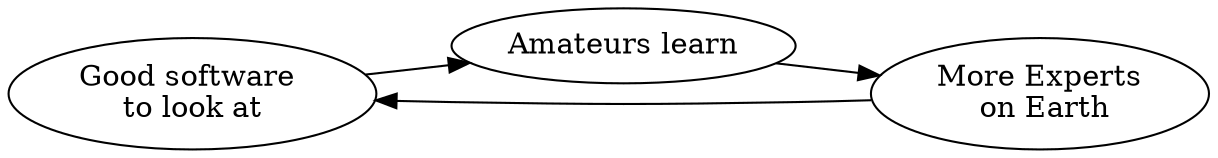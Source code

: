 digraph
{
	rankdir = LR;
	node[shape="oval"] good_code[label="Good software \nto look at"];
	node[shape="oval"] amateurs_learn[label="Amateurs learn"];
	node[shape="oval"] more_experts_on_earth[label="More Experts\n on Earth"];

	good_code -> amateurs_learn;
	amateurs_learn -> more_experts_on_earth;
	more_experts_on_earth -> good_code;
}
